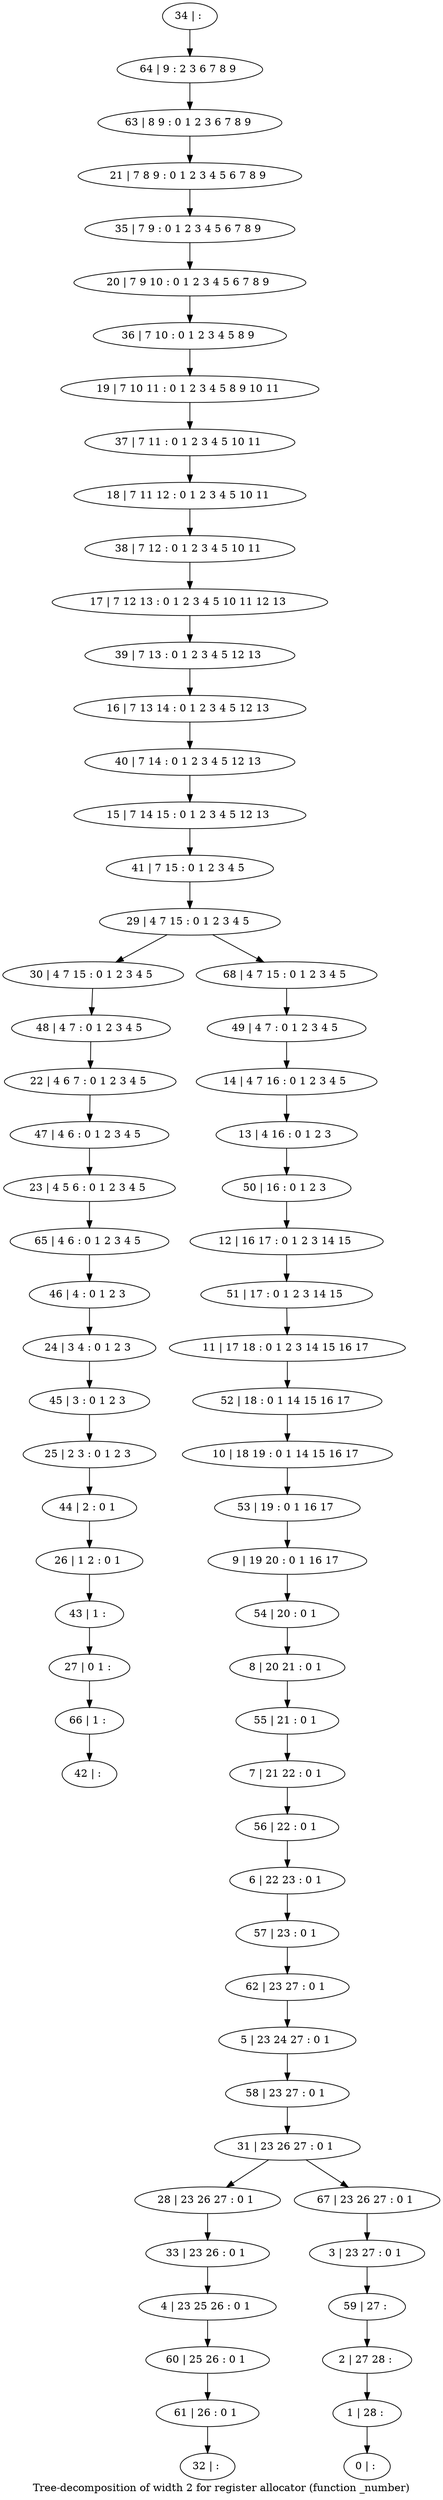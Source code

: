 digraph G {
graph [label="Tree-decomposition of width 2 for register allocator (function _number)"]
0[label="0 | : "];
1[label="1 | 28 : "];
2[label="2 | 27 28 : "];
3[label="3 | 23 27 : 0 1 "];
4[label="4 | 23 25 26 : 0 1 "];
5[label="5 | 23 24 27 : 0 1 "];
6[label="6 | 22 23 : 0 1 "];
7[label="7 | 21 22 : 0 1 "];
8[label="8 | 20 21 : 0 1 "];
9[label="9 | 19 20 : 0 1 16 17 "];
10[label="10 | 18 19 : 0 1 14 15 16 17 "];
11[label="11 | 17 18 : 0 1 2 3 14 15 16 17 "];
12[label="12 | 16 17 : 0 1 2 3 14 15 "];
13[label="13 | 4 16 : 0 1 2 3 "];
14[label="14 | 4 7 16 : 0 1 2 3 4 5 "];
15[label="15 | 7 14 15 : 0 1 2 3 4 5 12 13 "];
16[label="16 | 7 13 14 : 0 1 2 3 4 5 12 13 "];
17[label="17 | 7 12 13 : 0 1 2 3 4 5 10 11 12 13 "];
18[label="18 | 7 11 12 : 0 1 2 3 4 5 10 11 "];
19[label="19 | 7 10 11 : 0 1 2 3 4 5 8 9 10 11 "];
20[label="20 | 7 9 10 : 0 1 2 3 4 5 6 7 8 9 "];
21[label="21 | 7 8 9 : 0 1 2 3 4 5 6 7 8 9 "];
22[label="22 | 4 6 7 : 0 1 2 3 4 5 "];
23[label="23 | 4 5 6 : 0 1 2 3 4 5 "];
24[label="24 | 3 4 : 0 1 2 3 "];
25[label="25 | 2 3 : 0 1 2 3 "];
26[label="26 | 1 2 : 0 1 "];
27[label="27 | 0 1 : "];
28[label="28 | 23 26 27 : 0 1 "];
29[label="29 | 4 7 15 : 0 1 2 3 4 5 "];
30[label="30 | 4 7 15 : 0 1 2 3 4 5 "];
31[label="31 | 23 26 27 : 0 1 "];
32[label="32 | : "];
33[label="33 | 23 26 : 0 1 "];
34[label="34 | : "];
35[label="35 | 7 9 : 0 1 2 3 4 5 6 7 8 9 "];
36[label="36 | 7 10 : 0 1 2 3 4 5 8 9 "];
37[label="37 | 7 11 : 0 1 2 3 4 5 10 11 "];
38[label="38 | 7 12 : 0 1 2 3 4 5 10 11 "];
39[label="39 | 7 13 : 0 1 2 3 4 5 12 13 "];
40[label="40 | 7 14 : 0 1 2 3 4 5 12 13 "];
41[label="41 | 7 15 : 0 1 2 3 4 5 "];
42[label="42 | : "];
43[label="43 | 1 : "];
44[label="44 | 2 : 0 1 "];
45[label="45 | 3 : 0 1 2 3 "];
46[label="46 | 4 : 0 1 2 3 "];
47[label="47 | 4 6 : 0 1 2 3 4 5 "];
48[label="48 | 4 7 : 0 1 2 3 4 5 "];
49[label="49 | 4 7 : 0 1 2 3 4 5 "];
50[label="50 | 16 : 0 1 2 3 "];
51[label="51 | 17 : 0 1 2 3 14 15 "];
52[label="52 | 18 : 0 1 14 15 16 17 "];
53[label="53 | 19 : 0 1 16 17 "];
54[label="54 | 20 : 0 1 "];
55[label="55 | 21 : 0 1 "];
56[label="56 | 22 : 0 1 "];
57[label="57 | 23 : 0 1 "];
58[label="58 | 23 27 : 0 1 "];
59[label="59 | 27 : "];
60[label="60 | 25 26 : 0 1 "];
61[label="61 | 26 : 0 1 "];
62[label="62 | 23 27 : 0 1 "];
63[label="63 | 8 9 : 0 1 2 3 6 7 8 9 "];
64[label="64 | 9 : 2 3 6 7 8 9 "];
65[label="65 | 4 6 : 0 1 2 3 4 5 "];
66[label="66 | 1 : "];
67[label="67 | 23 26 27 : 0 1 "];
68[label="68 | 4 7 15 : 0 1 2 3 4 5 "];
33->4 ;
28->33 ;
43->27 ;
26->43 ;
44->26 ;
25->44 ;
45->25 ;
24->45 ;
46->24 ;
47->23 ;
22->47 ;
48->22 ;
30->48 ;
4->60 ;
61->32 ;
60->61 ;
65->46 ;
23->65 ;
66->42 ;
27->66 ;
34->64 ;
64->63 ;
63->21 ;
21->35 ;
35->20 ;
20->36 ;
36->19 ;
19->37 ;
37->18 ;
18->38 ;
38->17 ;
17->39 ;
39->16 ;
16->40 ;
40->15 ;
15->41 ;
41->29 ;
49->14 ;
14->13 ;
13->50 ;
50->12 ;
12->51 ;
51->11 ;
11->52 ;
52->10 ;
10->53 ;
53->9 ;
9->54 ;
54->8 ;
8->55 ;
55->7 ;
7->56 ;
56->6 ;
6->57 ;
57->62 ;
62->5 ;
5->58 ;
58->31 ;
3->59 ;
59->2 ;
2->1 ;
1->0 ;
67->3 ;
68->49 ;
31->28 ;
31->67 ;
29->30 ;
29->68 ;
}

